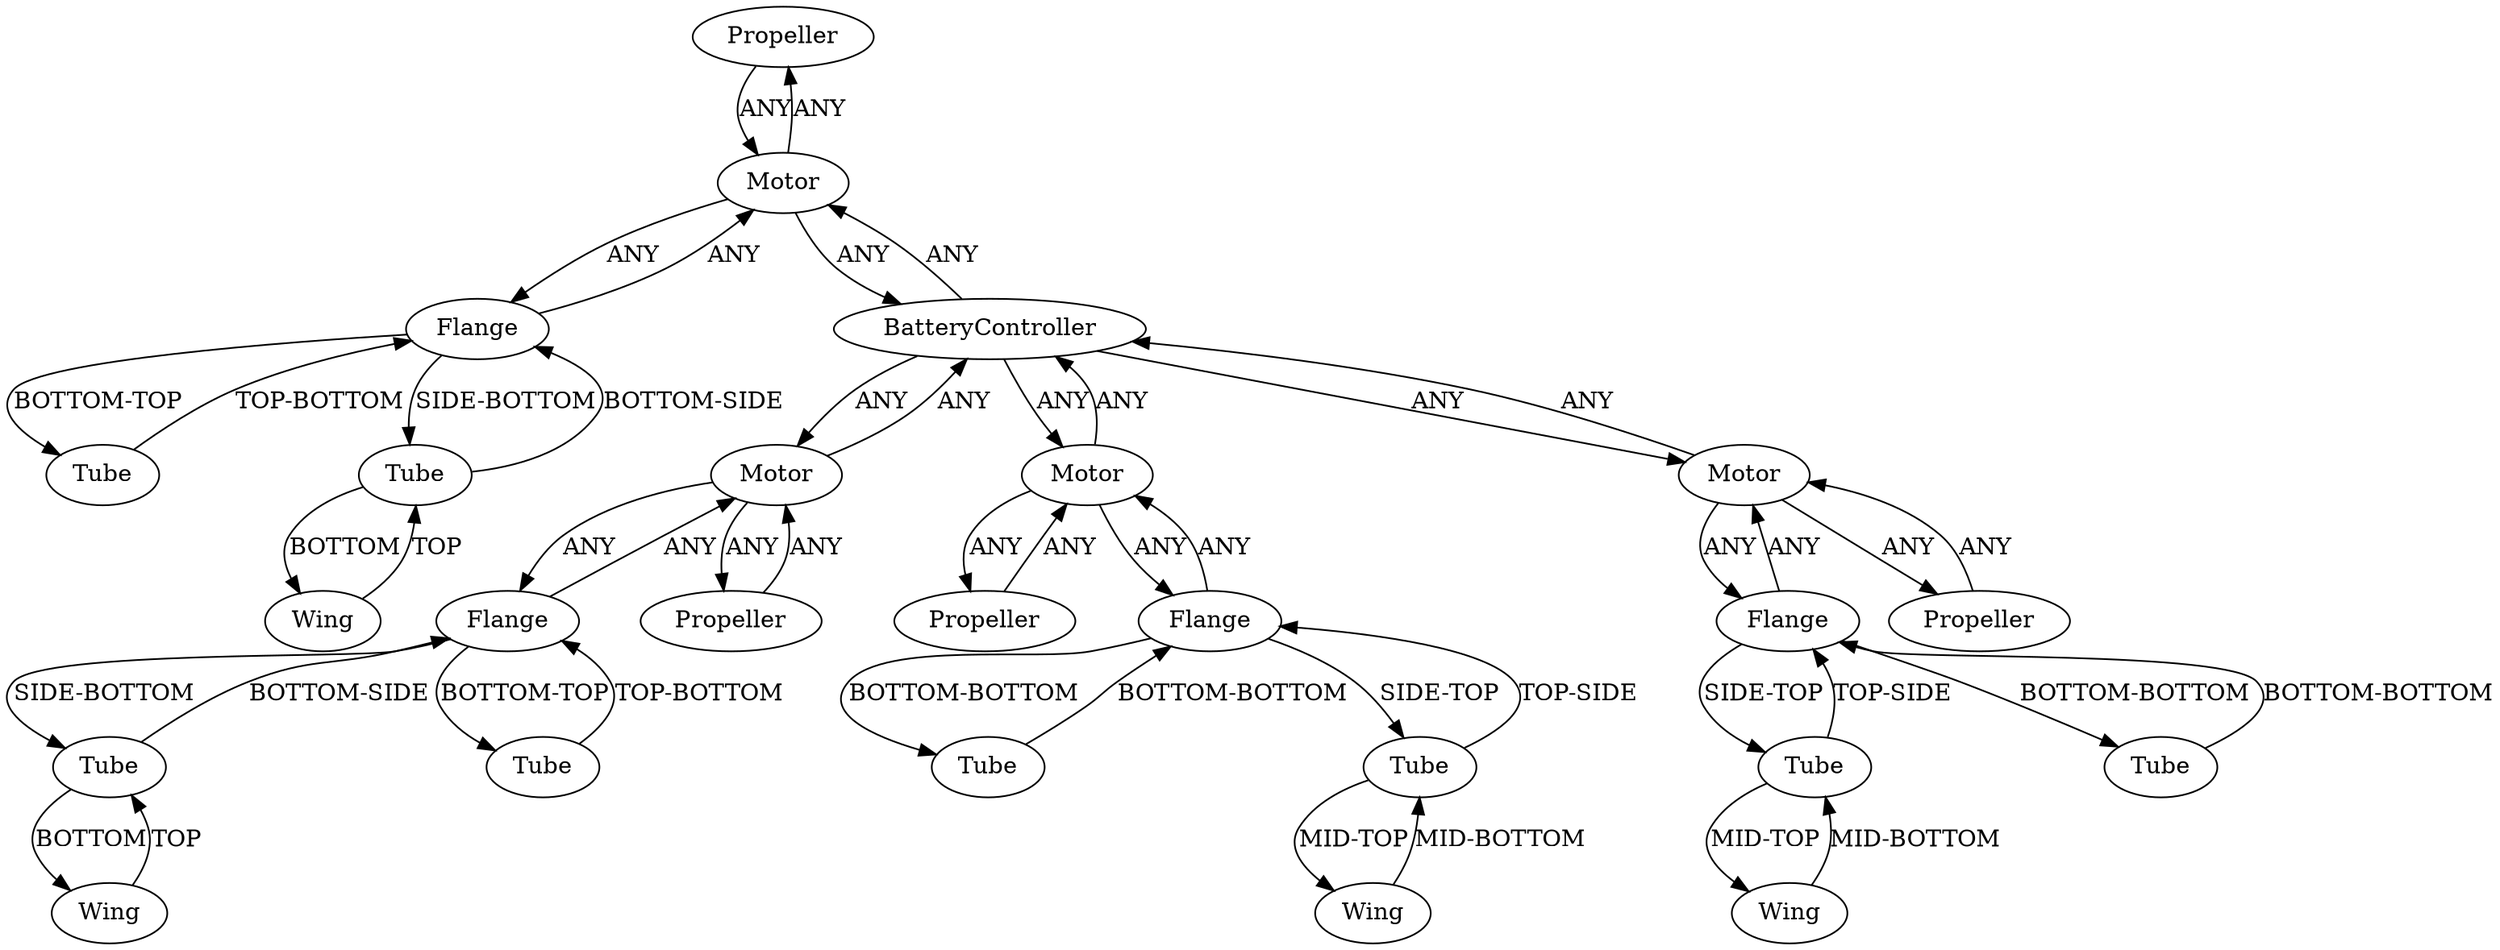 /* Created by igraph 0.10.2 */
digraph {
  0 [
    instance=Propeller_instance_1
    label=Propeller
  ];
  1 [
    instance=Tube_instance_1
    label=Tube
  ];
  2 [
    instance=Tube_instance_2
    label=Tube
  ];
  3 [
    instance=Wing_instance_2
    label=Wing
  ];
  4 [
    instance=Flange_instance_1
    label=Flange
  ];
  5 [
    instance=Flange_instance_2
    label=Flange
  ];
  6 [
    instance=Tube_instance_5
    label=Tube
  ];
  7 [
    instance=Propeller_instance_2
    label=Propeller
  ];
  8 [
    instance=Tube_instance_6
    label=Tube
  ];
  9 [
    instance=Wing_instance_4
    label=Wing
  ];
  10 [
    instance=Flange_instance_3
    label=Flange
  ];
  11 [
    instance=BatteryController_instance_1
    label=BatteryController
  ];
  12 [
    instance=Motor_instance_1
    label=Motor
  ];
  13 [
    instance=Propeller_instance_3
    label=Propeller
  ];
  14 [
    instance=Tube_instance_8
    label=Tube
  ];
  15 [
    instance=Propeller_instance_4
    label=Propeller
  ];
  16 [
    instance=Tube_instance_10
    label=Tube
  ];
  17 [
    instance=Tube_instance_13
    label=Tube
  ];
  18 [
    instance=Motor_instance_2
    label=Motor
  ];
  19 [
    instance=Motor_instance_3
    label=Motor
  ];
  20 [
    instance=Wing_instance_5
    label=Wing
  ];
  21 [
    instance=Flange_instance_4
    label=Flange
  ];
  22 [
    instance=Tube_instance_15
    label=Tube
  ];
  23 [
    instance=Motor_instance_4
    label=Motor
  ];
  24 [
    instance=Wing_instance_6
    label=Wing
  ];

  0 -> 12 [
    label=ANY
  ];
  1 -> 4 [
    label="TOP-BOTTOM"
  ];
  2 -> 9 [
    label=BOTTOM
  ];
  2 -> 5 [
    label="BOTTOM-SIDE"
  ];
  3 -> 6 [
    label="MID-BOTTOM"
  ];
  4 -> 16 [
    label="SIDE-BOTTOM"
  ];
  4 -> 1 [
    label="BOTTOM-TOP"
  ];
  4 -> 12 [
    label=ANY
  ];
  5 -> 2 [
    label="SIDE-BOTTOM"
  ];
  5 -> 18 [
    label=ANY
  ];
  5 -> 22 [
    label="BOTTOM-TOP"
  ];
  6 -> 10 [
    label="TOP-SIDE"
  ];
  6 -> 3 [
    label="MID-TOP"
  ];
  7 -> 18 [
    label=ANY
  ];
  8 -> 21 [
    label="BOTTOM-BOTTOM"
  ];
  9 -> 2 [
    label=TOP
  ];
  10 -> 6 [
    label="SIDE-TOP"
  ];
  10 -> 17 [
    label="BOTTOM-BOTTOM"
  ];
  10 -> 23 [
    label=ANY
  ];
  11 -> 12 [
    label=ANY
  ];
  11 -> 19 [
    label=ANY
  ];
  11 -> 18 [
    label=ANY
  ];
  11 -> 23 [
    label=ANY
  ];
  12 -> 4 [
    label=ANY
  ];
  12 -> 0 [
    label=ANY
  ];
  12 -> 11 [
    label=ANY
  ];
  13 -> 23 [
    label=ANY
  ];
  14 -> 20 [
    label="MID-TOP"
  ];
  14 -> 21 [
    label="TOP-SIDE"
  ];
  15 -> 19 [
    label=ANY
  ];
  16 -> 4 [
    label="BOTTOM-SIDE"
  ];
  16 -> 24 [
    label=BOTTOM
  ];
  17 -> 10 [
    label="BOTTOM-BOTTOM"
  ];
  18 -> 5 [
    label=ANY
  ];
  18 -> 7 [
    label=ANY
  ];
  18 -> 11 [
    label=ANY
  ];
  19 -> 15 [
    label=ANY
  ];
  19 -> 11 [
    label=ANY
  ];
  19 -> 21 [
    label=ANY
  ];
  20 -> 14 [
    label="MID-BOTTOM"
  ];
  21 -> 19 [
    label=ANY
  ];
  21 -> 14 [
    label="SIDE-TOP"
  ];
  21 -> 8 [
    label="BOTTOM-BOTTOM"
  ];
  22 -> 5 [
    label="TOP-BOTTOM"
  ];
  23 -> 13 [
    label=ANY
  ];
  23 -> 10 [
    label=ANY
  ];
  23 -> 11 [
    label=ANY
  ];
  24 -> 16 [
    label=TOP
  ];
}
